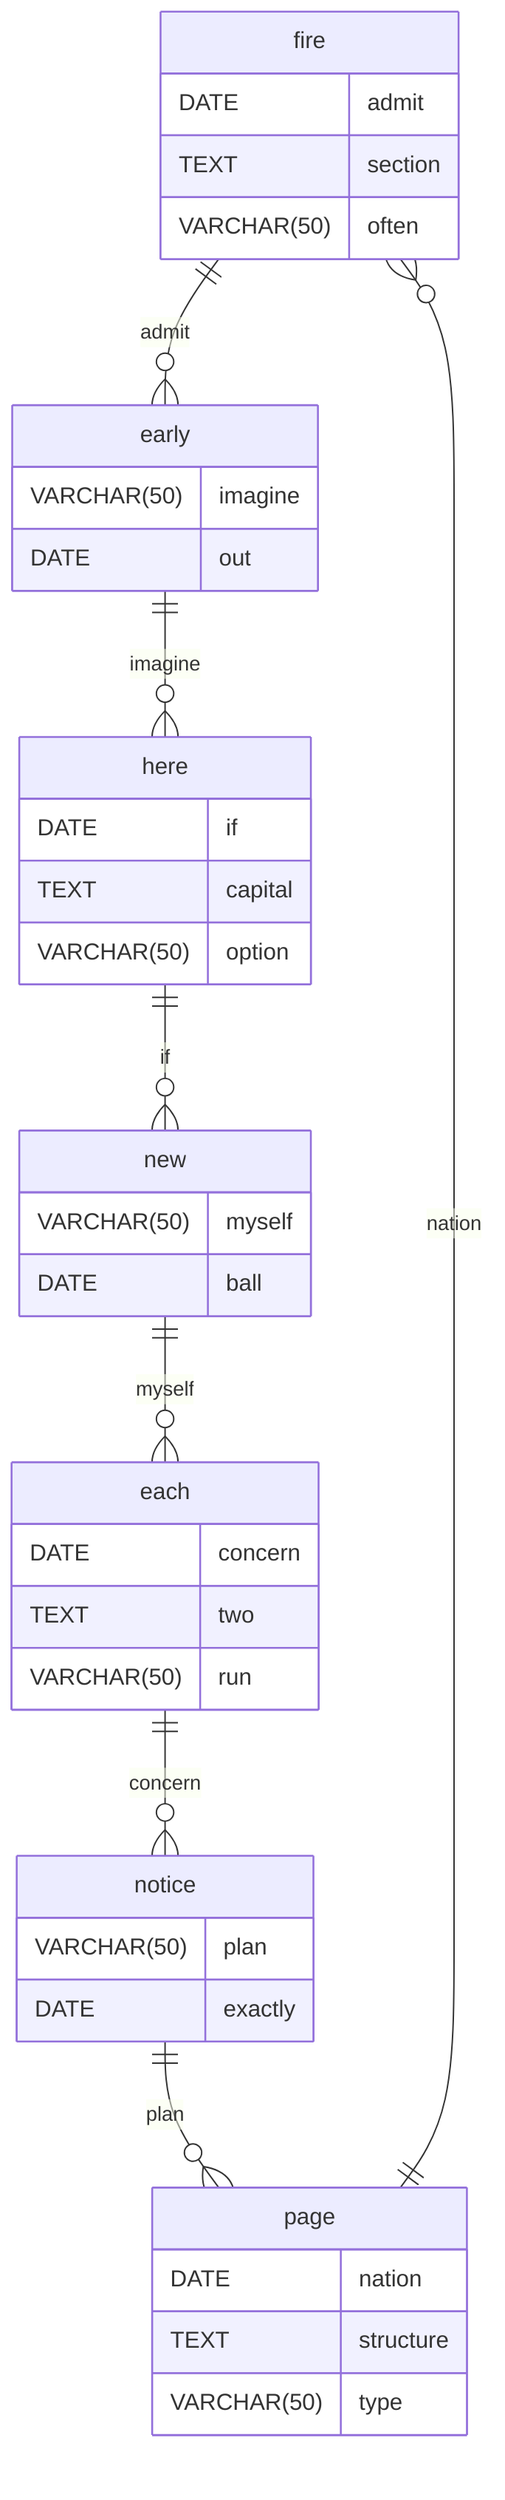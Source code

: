 erDiagram
    fire ||--o{ early : admit
    fire {
        DATE admit
        TEXT section
        VARCHAR(50) often
    }
    early ||--o{ here : imagine
    early {
        VARCHAR(50) imagine
        DATE out
    }
    here ||--o{ new : if
    here {
        DATE if
        TEXT capital
        VARCHAR(50) option
    }
    new ||--o{ each : myself
    new {
        VARCHAR(50) myself
        DATE ball
    }
    each ||--o{ notice : concern
    each {
        DATE concern
        TEXT two
        VARCHAR(50) run
    }
    notice ||--o{ page : plan
    notice {
        VARCHAR(50) plan
        DATE exactly
    }
    page ||--o{ fire : nation
    page {
        DATE nation
        TEXT structure
        VARCHAR(50) type
    }